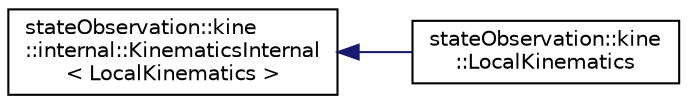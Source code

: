 digraph "Graphical Class Hierarchy"
{
 // LATEX_PDF_SIZE
  edge [fontname="Helvetica",fontsize="10",labelfontname="Helvetica",labelfontsize="10"];
  node [fontname="Helvetica",fontsize="10",shape=record];
  rankdir="LR";
  Node0 [label="stateObservation::kine\l::internal::KinematicsInternal\l\< LocalKinematics \>",height=0.2,width=0.4,color="black", fillcolor="white", style="filled",URL="$classstateObservation_1_1kine_1_1internal_1_1KinematicsInternal.html",tooltip=" "];
  Node0 -> Node1 [dir="back",color="midnightblue",fontsize="10",style="solid",fontname="Helvetica"];
  Node1 [label="stateObservation::kine\l::LocalKinematics",height=0.2,width=0.4,color="black", fillcolor="white", style="filled",URL="$structstateObservation_1_1kine_1_1LocalKinematics.html",tooltip="Class facilitating the manipulation of the local kinematics of a frame within another and the associa..."];
}
